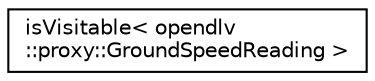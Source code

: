 digraph "Graphical Class Hierarchy"
{
 // LATEX_PDF_SIZE
  edge [fontname="Helvetica",fontsize="10",labelfontname="Helvetica",labelfontsize="10"];
  node [fontname="Helvetica",fontsize="10",shape=record];
  rankdir="LR";
  Node0 [label="isVisitable\< opendlv\l::proxy::GroundSpeedReading \>",height=0.2,width=0.4,color="black", fillcolor="white", style="filled",URL="$structisVisitable_3_01opendlv_1_1proxy_1_1GroundSpeedReading_01_4.html",tooltip=" "];
}
